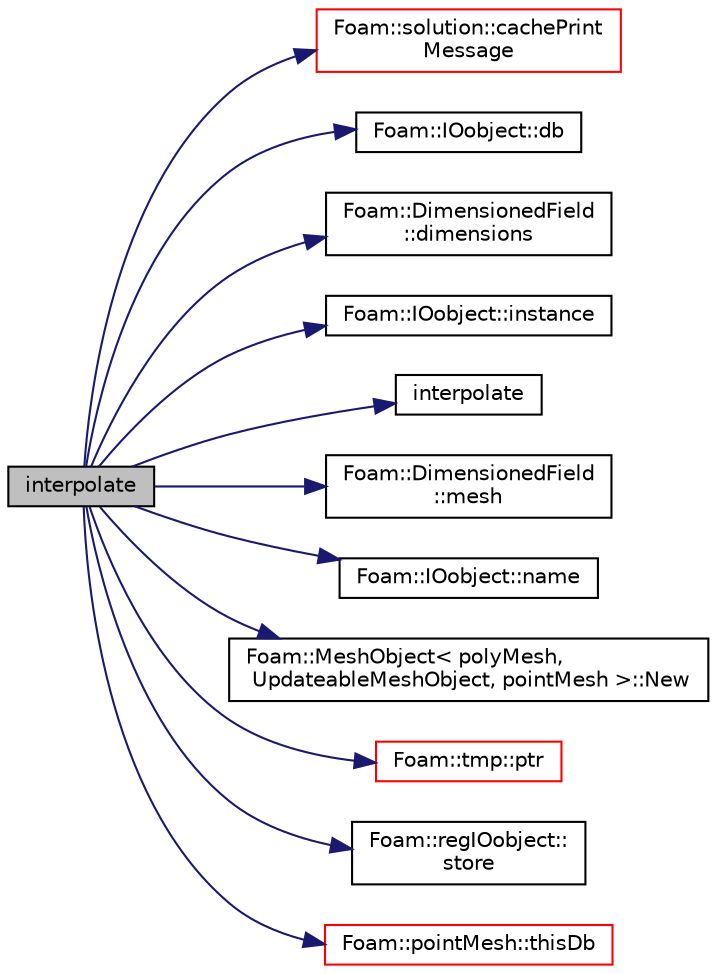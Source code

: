 digraph "interpolate"
{
  bgcolor="transparent";
  edge [fontname="Helvetica",fontsize="10",labelfontname="Helvetica",labelfontsize="10"];
  node [fontname="Helvetica",fontsize="10",shape=record];
  rankdir="LR";
  Node1 [label="interpolate",height=0.2,width=0.4,color="black", fillcolor="grey75", style="filled", fontcolor="black"];
  Node1 -> Node2 [color="midnightblue",fontsize="10",style="solid",fontname="Helvetica"];
  Node2 [label="Foam::solution::cachePrint\lMessage",height=0.2,width=0.4,color="red",URL="$a02384.html#a7e7b48e96ff1b355e5a599fa599b62bf",tooltip="Helper for printing cache message. "];
  Node1 -> Node3 [color="midnightblue",fontsize="10",style="solid",fontname="Helvetica"];
  Node3 [label="Foam::IOobject::db",height=0.2,width=0.4,color="black",URL="$a01182.html#adf469b34fcd0250cef43ac4ce3f153ab",tooltip="Return the local objectRegistry. "];
  Node1 -> Node4 [color="midnightblue",fontsize="10",style="solid",fontname="Helvetica"];
  Node4 [label="Foam::DimensionedField\l::dimensions",height=0.2,width=0.4,color="black",URL="$a00534.html#a6098093e7de06370342a85cfae8b31f5",tooltip="Return dimensions. "];
  Node1 -> Node5 [color="midnightblue",fontsize="10",style="solid",fontname="Helvetica"];
  Node5 [label="Foam::IOobject::instance",height=0.2,width=0.4,color="black",URL="$a01182.html#a927868ca22fb186135659bc0acadd47b"];
  Node1 -> Node6 [color="midnightblue",fontsize="10",style="solid",fontname="Helvetica"];
  Node6 [label="interpolate",height=0.2,width=0.4,color="black",URL="$a02816.html#af9995ad230399e8784e5a1370c25ec7a",tooltip="Interpolate volField using inverse distance weighting. "];
  Node1 -> Node7 [color="midnightblue",fontsize="10",style="solid",fontname="Helvetica"];
  Node7 [label="Foam::DimensionedField\l::mesh",height=0.2,width=0.4,color="black",URL="$a00534.html#abdefa6904b53f35c49185ee1cb3d1800",tooltip="Return mesh. "];
  Node1 -> Node8 [color="midnightblue",fontsize="10",style="solid",fontname="Helvetica"];
  Node8 [label="Foam::IOobject::name",height=0.2,width=0.4,color="black",URL="$a01182.html#a75b72488d2e82151b025744974919d5d",tooltip="Return name. "];
  Node1 -> Node9 [color="midnightblue",fontsize="10",style="solid",fontname="Helvetica"];
  Node9 [label="Foam::MeshObject\< polyMesh,\l UpdateableMeshObject, pointMesh \>::New",height=0.2,width=0.4,color="black",URL="$a01470.html#ab61cc2091ec1fd7e08e8948e84235a05"];
  Node1 -> Node10 [color="midnightblue",fontsize="10",style="solid",fontname="Helvetica"];
  Node10 [label="Foam::tmp::ptr",height=0.2,width=0.4,color="red",URL="$a02628.html#ae945b04459fc65065e2f0982b0b549f0",tooltip="Return tmp pointer for reuse. "];
  Node1 -> Node11 [color="midnightblue",fontsize="10",style="solid",fontname="Helvetica"];
  Node11 [label="Foam::regIOobject::\lstore",height=0.2,width=0.4,color="black",URL="$a02152.html#af5d1fdcbfe78592afb590a4c244acf20",tooltip="Transfer ownership of this object to its registry. "];
  Node1 -> Node12 [color="midnightblue",fontsize="10",style="solid",fontname="Helvetica"];
  Node12 [label="Foam::pointMesh::thisDb",height=0.2,width=0.4,color="red",URL="$a01893.html#ad9bd621d3125ce9903b9be686e5d0863",tooltip="Return database. For now is its polyMesh. "];
}
